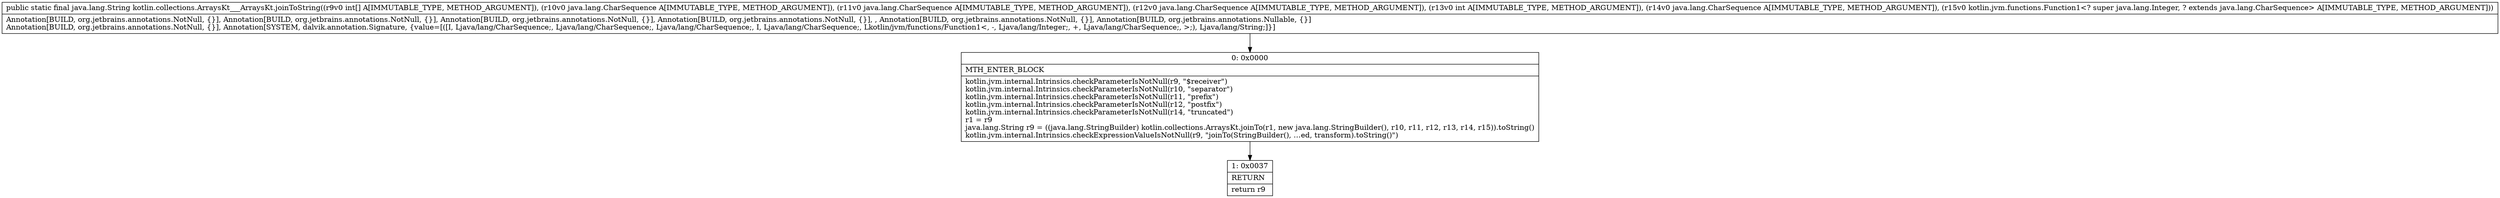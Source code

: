 digraph "CFG forkotlin.collections.ArraysKt___ArraysKt.joinToString([ILjava\/lang\/CharSequence;Ljava\/lang\/CharSequence;Ljava\/lang\/CharSequence;ILjava\/lang\/CharSequence;Lkotlin\/jvm\/functions\/Function1;)Ljava\/lang\/String;" {
Node_0 [shape=record,label="{0\:\ 0x0000|MTH_ENTER_BLOCK\l|kotlin.jvm.internal.Intrinsics.checkParameterIsNotNull(r9, \"$receiver\")\lkotlin.jvm.internal.Intrinsics.checkParameterIsNotNull(r10, \"separator\")\lkotlin.jvm.internal.Intrinsics.checkParameterIsNotNull(r11, \"prefix\")\lkotlin.jvm.internal.Intrinsics.checkParameterIsNotNull(r12, \"postfix\")\lkotlin.jvm.internal.Intrinsics.checkParameterIsNotNull(r14, \"truncated\")\lr1 = r9\ljava.lang.String r9 = ((java.lang.StringBuilder) kotlin.collections.ArraysKt.joinTo(r1, new java.lang.StringBuilder(), r10, r11, r12, r13, r14, r15)).toString()\lkotlin.jvm.internal.Intrinsics.checkExpressionValueIsNotNull(r9, \"joinTo(StringBuilder(), …ed, transform).toString()\")\l}"];
Node_1 [shape=record,label="{1\:\ 0x0037|RETURN\l|return r9\l}"];
MethodNode[shape=record,label="{public static final java.lang.String kotlin.collections.ArraysKt___ArraysKt.joinToString((r9v0 int[] A[IMMUTABLE_TYPE, METHOD_ARGUMENT]), (r10v0 java.lang.CharSequence A[IMMUTABLE_TYPE, METHOD_ARGUMENT]), (r11v0 java.lang.CharSequence A[IMMUTABLE_TYPE, METHOD_ARGUMENT]), (r12v0 java.lang.CharSequence A[IMMUTABLE_TYPE, METHOD_ARGUMENT]), (r13v0 int A[IMMUTABLE_TYPE, METHOD_ARGUMENT]), (r14v0 java.lang.CharSequence A[IMMUTABLE_TYPE, METHOD_ARGUMENT]), (r15v0 kotlin.jvm.functions.Function1\<? super java.lang.Integer, ? extends java.lang.CharSequence\> A[IMMUTABLE_TYPE, METHOD_ARGUMENT]))  | Annotation[BUILD, org.jetbrains.annotations.NotNull, \{\}], Annotation[BUILD, org.jetbrains.annotations.NotNull, \{\}], Annotation[BUILD, org.jetbrains.annotations.NotNull, \{\}], Annotation[BUILD, org.jetbrains.annotations.NotNull, \{\}], , Annotation[BUILD, org.jetbrains.annotations.NotNull, \{\}], Annotation[BUILD, org.jetbrains.annotations.Nullable, \{\}]\lAnnotation[BUILD, org.jetbrains.annotations.NotNull, \{\}], Annotation[SYSTEM, dalvik.annotation.Signature, \{value=[([I, Ljava\/lang\/CharSequence;, Ljava\/lang\/CharSequence;, Ljava\/lang\/CharSequence;, I, Ljava\/lang\/CharSequence;, Lkotlin\/jvm\/functions\/Function1\<, \-, Ljava\/lang\/Integer;, +, Ljava\/lang\/CharSequence;, \>;), Ljava\/lang\/String;]\}]\l}"];
MethodNode -> Node_0;
Node_0 -> Node_1;
}

